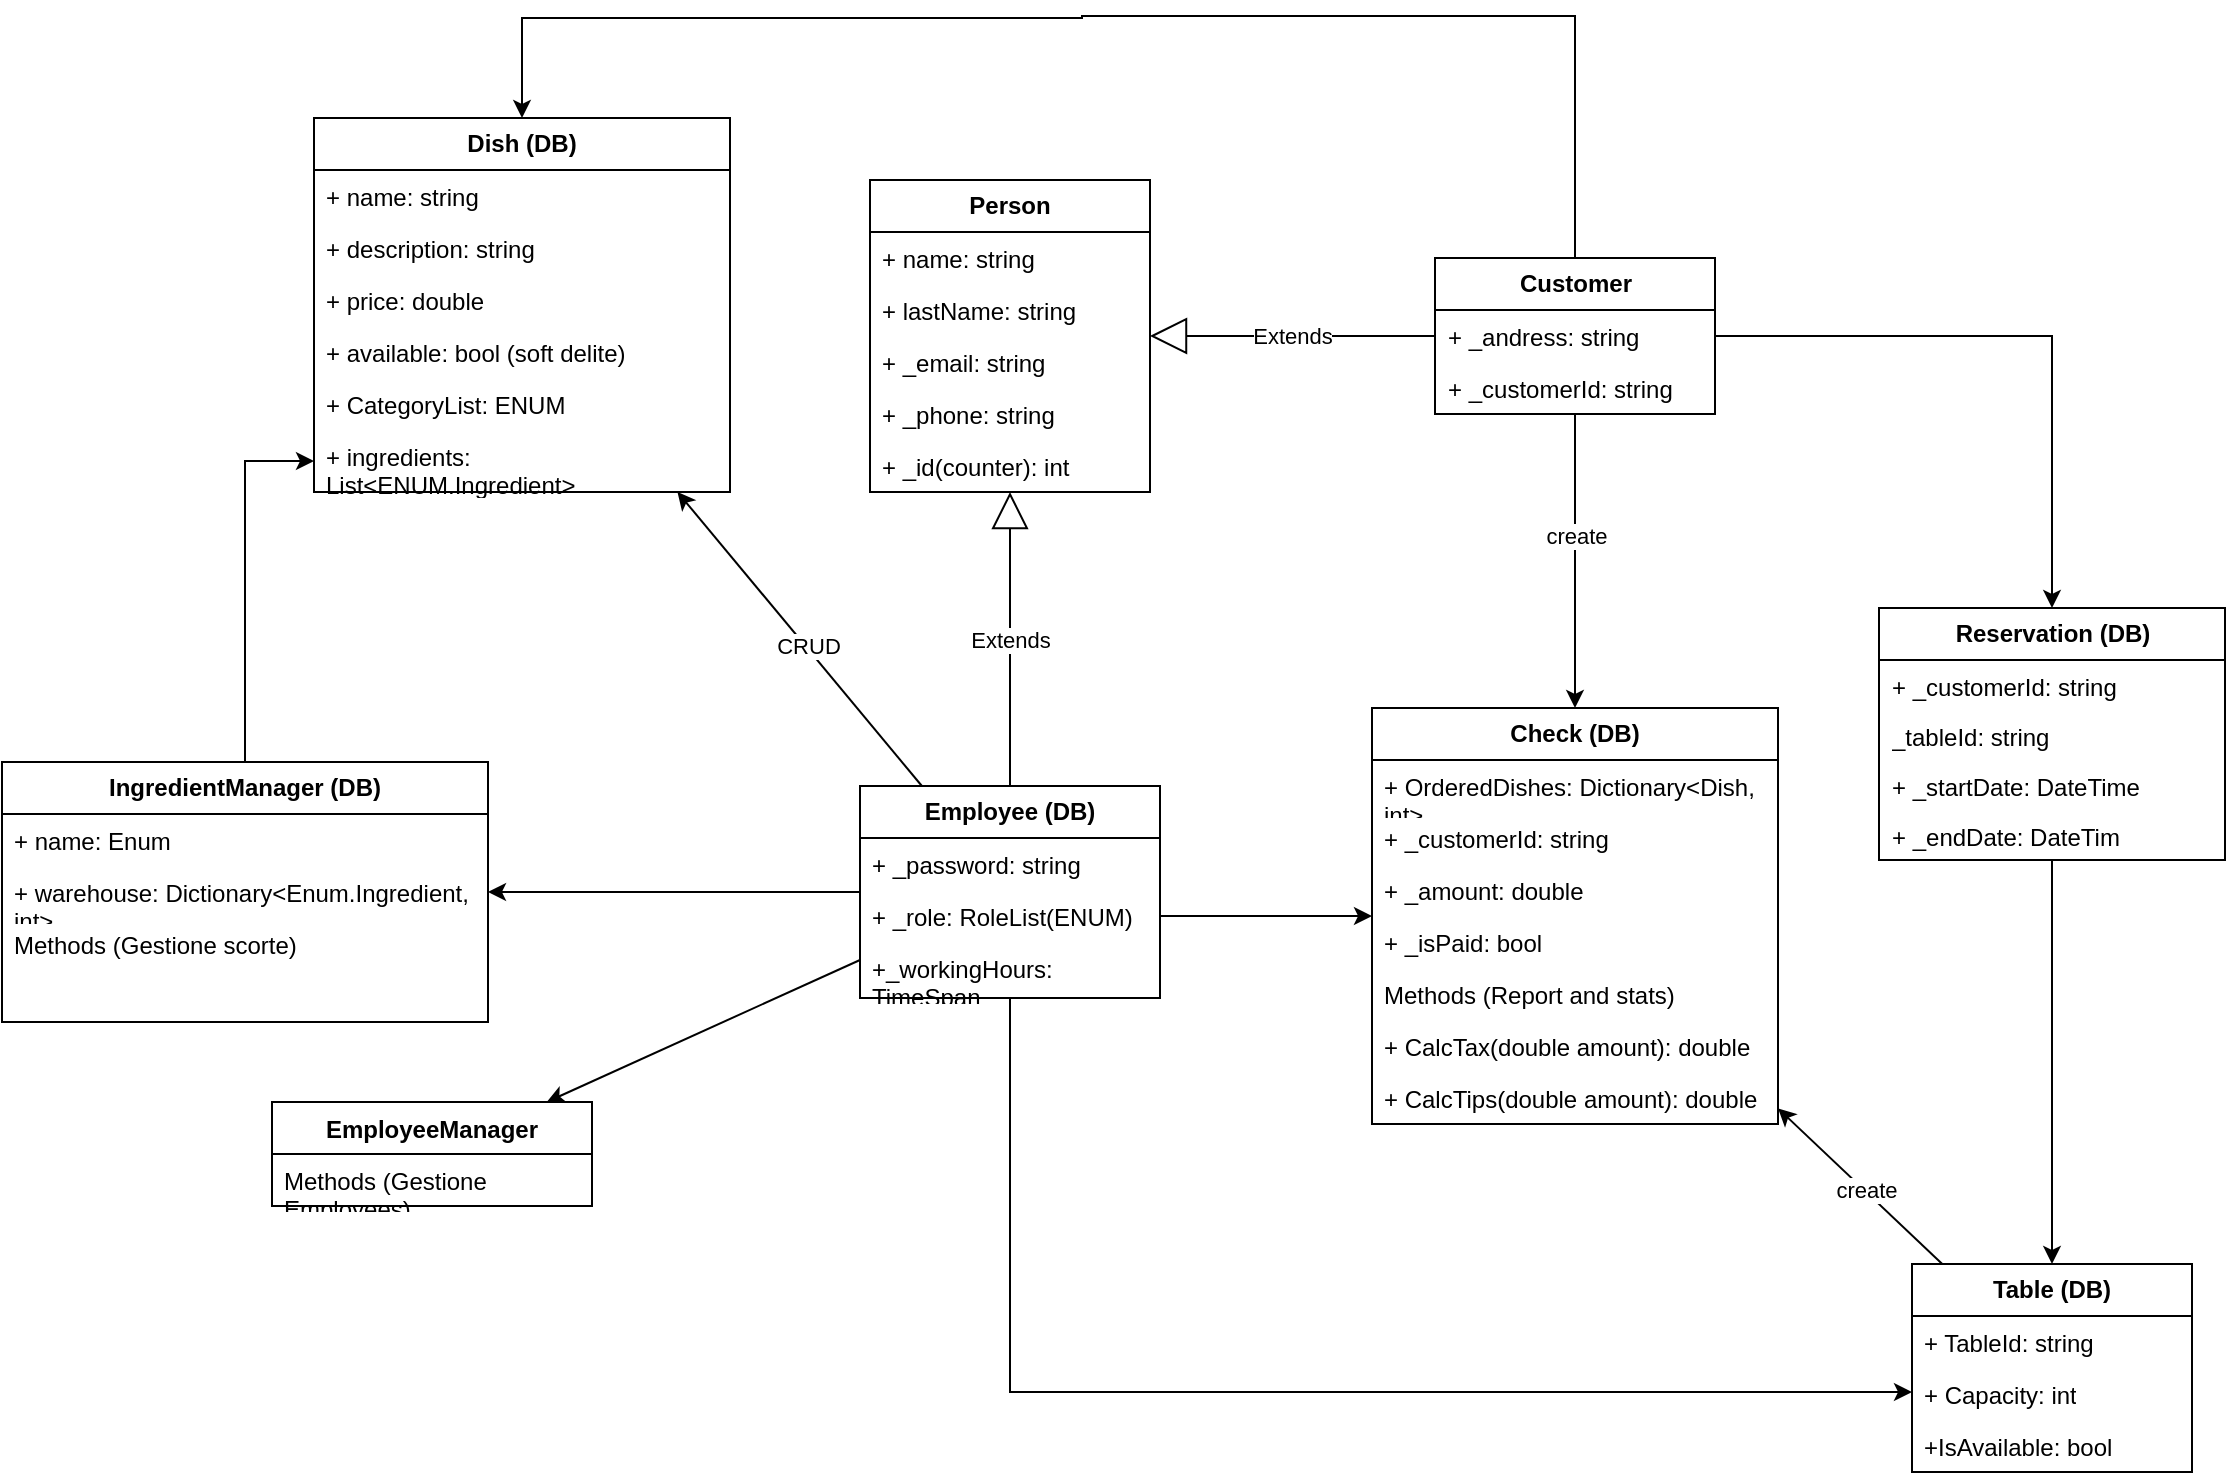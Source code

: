 <mxfile version="22.0.6" type="device">
  <diagram name="Page-1" id="QMnpKY_nUgWbdzZ4fcwU">
    <mxGraphModel dx="1486" dy="792" grid="0" gridSize="10" guides="1" tooltips="1" connect="1" arrows="1" fold="1" page="1" pageScale="1" pageWidth="1654" pageHeight="1169" math="0" shadow="0">
      <root>
        <mxCell id="0" />
        <mxCell id="1" parent="0" />
        <mxCell id="9gpGC4CJjmBjQRVp-zge-5" value="&lt;b&gt;Person&lt;/b&gt;" style="swimlane;fontStyle=0;childLayout=stackLayout;horizontal=1;startSize=26;fillColor=none;horizontalStack=0;resizeParent=1;resizeParentMax=0;resizeLast=0;collapsible=1;marginBottom=0;whiteSpace=wrap;html=1;" parent="1" vertex="1">
          <mxGeometry x="684" y="301" width="140" height="156" as="geometry" />
        </mxCell>
        <mxCell id="9gpGC4CJjmBjQRVp-zge-6" value="+ name: string" style="text;strokeColor=none;fillColor=none;align=left;verticalAlign=top;spacingLeft=4;spacingRight=4;overflow=hidden;rotatable=0;points=[[0,0.5],[1,0.5]];portConstraint=eastwest;whiteSpace=wrap;html=1;" parent="9gpGC4CJjmBjQRVp-zge-5" vertex="1">
          <mxGeometry y="26" width="140" height="26" as="geometry" />
        </mxCell>
        <mxCell id="9gpGC4CJjmBjQRVp-zge-13" value="+ lastName: string" style="text;strokeColor=none;fillColor=none;align=left;verticalAlign=top;spacingLeft=4;spacingRight=4;overflow=hidden;rotatable=0;points=[[0,0.5],[1,0.5]];portConstraint=eastwest;whiteSpace=wrap;html=1;" parent="9gpGC4CJjmBjQRVp-zge-5" vertex="1">
          <mxGeometry y="52" width="140" height="26" as="geometry" />
        </mxCell>
        <mxCell id="9gpGC4CJjmBjQRVp-zge-7" value="+ _email: string" style="text;strokeColor=none;fillColor=none;align=left;verticalAlign=top;spacingLeft=4;spacingRight=4;overflow=hidden;rotatable=0;points=[[0,0.5],[1,0.5]];portConstraint=eastwest;whiteSpace=wrap;html=1;" parent="9gpGC4CJjmBjQRVp-zge-5" vertex="1">
          <mxGeometry y="78" width="140" height="26" as="geometry" />
        </mxCell>
        <mxCell id="9gpGC4CJjmBjQRVp-zge-8" value="+ _phone: string" style="text;strokeColor=none;fillColor=none;align=left;verticalAlign=top;spacingLeft=4;spacingRight=4;overflow=hidden;rotatable=0;points=[[0,0.5],[1,0.5]];portConstraint=eastwest;whiteSpace=wrap;html=1;" parent="9gpGC4CJjmBjQRVp-zge-5" vertex="1">
          <mxGeometry y="104" width="140" height="26" as="geometry" />
        </mxCell>
        <mxCell id="YacbXNfmR49tajV6Oktm-11" value="+ _id(counter): int" style="text;strokeColor=none;fillColor=none;align=left;verticalAlign=top;spacingLeft=4;spacingRight=4;overflow=hidden;rotatable=0;points=[[0,0.5],[1,0.5]];portConstraint=eastwest;whiteSpace=wrap;html=1;" parent="9gpGC4CJjmBjQRVp-zge-5" vertex="1">
          <mxGeometry y="130" width="140" height="26" as="geometry" />
        </mxCell>
        <mxCell id="gMA8jWBDo5knQY557vL3-12" style="rounded=0;orthogonalLoop=1;jettySize=auto;html=1;" parent="1" source="9gpGC4CJjmBjQRVp-zge-9" target="9gpGC4CJjmBjQRVp-zge-70" edge="1">
          <mxGeometry relative="1" as="geometry" />
        </mxCell>
        <mxCell id="gMA8jWBDo5knQY557vL3-13" value="CRUD" style="edgeLabel;html=1;align=center;verticalAlign=middle;resizable=0;points=[];" parent="gMA8jWBDo5knQY557vL3-12" vertex="1" connectable="0">
          <mxGeometry x="-0.048" y="-1" relative="1" as="geometry">
            <mxPoint as="offset" />
          </mxGeometry>
        </mxCell>
        <mxCell id="gMA8jWBDo5knQY557vL3-41" style="rounded=0;orthogonalLoop=1;jettySize=auto;html=1;" parent="1" source="9gpGC4CJjmBjQRVp-zge-9" target="ac5Oy0qzjt6PamUdByvo-19" edge="1">
          <mxGeometry relative="1" as="geometry" />
        </mxCell>
        <mxCell id="dwK1PaEnIPrI9FGavNex-4" style="edgeStyle=orthogonalEdgeStyle;rounded=0;orthogonalLoop=1;jettySize=auto;html=1;" parent="1" source="9gpGC4CJjmBjQRVp-zge-9" target="9gpGC4CJjmBjQRVp-zge-81" edge="1">
          <mxGeometry relative="1" as="geometry" />
        </mxCell>
        <mxCell id="MDH7bVSY1zVnHAY0uRz7-16" style="edgeStyle=orthogonalEdgeStyle;rounded=0;orthogonalLoop=1;jettySize=auto;html=1;" edge="1" parent="1" source="9gpGC4CJjmBjQRVp-zge-9" target="9gpGC4CJjmBjQRVp-zge-31">
          <mxGeometry relative="1" as="geometry">
            <Array as="points">
              <mxPoint x="754" y="907" />
            </Array>
          </mxGeometry>
        </mxCell>
        <mxCell id="9gpGC4CJjmBjQRVp-zge-9" value="&lt;b&gt;Employee (DB)&lt;/b&gt;" style="swimlane;fontStyle=0;childLayout=stackLayout;horizontal=1;startSize=26;fillColor=none;horizontalStack=0;resizeParent=1;resizeParentMax=0;resizeLast=0;collapsible=1;marginBottom=0;whiteSpace=wrap;html=1;" parent="1" vertex="1">
          <mxGeometry x="679" y="604" width="150" height="106" as="geometry" />
        </mxCell>
        <mxCell id="9gpGC4CJjmBjQRVp-zge-11" value="+ _password: string" style="text;strokeColor=none;fillColor=none;align=left;verticalAlign=top;spacingLeft=4;spacingRight=4;overflow=hidden;rotatable=0;points=[[0,0.5],[1,0.5]];portConstraint=eastwest;whiteSpace=wrap;html=1;" parent="9gpGC4CJjmBjQRVp-zge-9" vertex="1">
          <mxGeometry y="26" width="150" height="26" as="geometry" />
        </mxCell>
        <mxCell id="9gpGC4CJjmBjQRVp-zge-23" value="+ _role: RoleList(ENUM)" style="text;strokeColor=none;fillColor=none;align=left;verticalAlign=top;spacingLeft=4;spacingRight=4;overflow=hidden;rotatable=0;points=[[0,0.5],[1,0.5]];portConstraint=eastwest;whiteSpace=wrap;html=1;" parent="9gpGC4CJjmBjQRVp-zge-9" vertex="1">
          <mxGeometry y="52" width="150" height="26" as="geometry" />
        </mxCell>
        <mxCell id="9gpGC4CJjmBjQRVp-zge-12" value="+_workingHours: TimeSpan" style="text;strokeColor=none;fillColor=none;align=left;verticalAlign=top;spacingLeft=4;spacingRight=4;overflow=hidden;rotatable=0;points=[[0,0.5],[1,0.5]];portConstraint=eastwest;whiteSpace=wrap;html=1;" parent="9gpGC4CJjmBjQRVp-zge-9" vertex="1">
          <mxGeometry y="78" width="150" height="28" as="geometry" />
        </mxCell>
        <mxCell id="gMA8jWBDo5knQY557vL3-11" style="edgeStyle=orthogonalEdgeStyle;rounded=0;orthogonalLoop=1;jettySize=auto;html=1;entryX=0.5;entryY=0;entryDx=0;entryDy=0;" parent="1" source="9gpGC4CJjmBjQRVp-zge-17" target="9gpGC4CJjmBjQRVp-zge-24" edge="1">
          <mxGeometry relative="1" as="geometry" />
        </mxCell>
        <mxCell id="YacbXNfmR49tajV6Oktm-7" style="edgeStyle=orthogonalEdgeStyle;rounded=0;orthogonalLoop=1;jettySize=auto;html=1;" parent="1" source="9gpGC4CJjmBjQRVp-zge-17" target="9gpGC4CJjmBjQRVp-zge-56" edge="1">
          <mxGeometry relative="1" as="geometry" />
        </mxCell>
        <mxCell id="YacbXNfmR49tajV6Oktm-10" value="create" style="edgeLabel;html=1;align=center;verticalAlign=middle;resizable=0;points=[];" parent="YacbXNfmR49tajV6Oktm-7" vertex="1" connectable="0">
          <mxGeometry x="-0.179" relative="1" as="geometry">
            <mxPoint as="offset" />
          </mxGeometry>
        </mxCell>
        <mxCell id="MDH7bVSY1zVnHAY0uRz7-17" style="edgeStyle=orthogonalEdgeStyle;rounded=0;orthogonalLoop=1;jettySize=auto;html=1;" edge="1" parent="1" source="9gpGC4CJjmBjQRVp-zge-17" target="9gpGC4CJjmBjQRVp-zge-70">
          <mxGeometry relative="1" as="geometry">
            <Array as="points">
              <mxPoint x="1037" y="219" />
              <mxPoint x="790" y="219" />
              <mxPoint x="790" y="220" />
              <mxPoint x="510" y="220" />
            </Array>
          </mxGeometry>
        </mxCell>
        <mxCell id="9gpGC4CJjmBjQRVp-zge-17" value="&lt;b&gt;Customer&lt;/b&gt;" style="swimlane;fontStyle=0;childLayout=stackLayout;horizontal=1;startSize=26;fillColor=none;horizontalStack=0;resizeParent=1;resizeParentMax=0;resizeLast=0;collapsible=1;marginBottom=0;whiteSpace=wrap;html=1;" parent="1" vertex="1">
          <mxGeometry x="966.5" y="340" width="140" height="78" as="geometry" />
        </mxCell>
        <mxCell id="9gpGC4CJjmBjQRVp-zge-18" value="+ _andress: string" style="text;strokeColor=none;fillColor=none;align=left;verticalAlign=top;spacingLeft=4;spacingRight=4;overflow=hidden;rotatable=0;points=[[0,0.5],[1,0.5]];portConstraint=eastwest;whiteSpace=wrap;html=1;" parent="9gpGC4CJjmBjQRVp-zge-17" vertex="1">
          <mxGeometry y="26" width="140" height="26" as="geometry" />
        </mxCell>
        <mxCell id="MDH7bVSY1zVnHAY0uRz7-10" value="+ _customerId: string" style="text;strokeColor=none;fillColor=none;align=left;verticalAlign=top;spacingLeft=4;spacingRight=4;overflow=hidden;rotatable=0;points=[[0,0.5],[1,0.5]];portConstraint=eastwest;whiteSpace=wrap;html=1;" vertex="1" parent="9gpGC4CJjmBjQRVp-zge-17">
          <mxGeometry y="52" width="140" height="26" as="geometry" />
        </mxCell>
        <mxCell id="gMA8jWBDo5knQY557vL3-33" style="edgeStyle=orthogonalEdgeStyle;rounded=0;orthogonalLoop=1;jettySize=auto;html=1;" parent="1" source="9gpGC4CJjmBjQRVp-zge-24" target="9gpGC4CJjmBjQRVp-zge-31" edge="1">
          <mxGeometry relative="1" as="geometry" />
        </mxCell>
        <mxCell id="9gpGC4CJjmBjQRVp-zge-24" value="&lt;b&gt;Reservation (DB)&lt;/b&gt;" style="swimlane;fontStyle=0;childLayout=stackLayout;horizontal=1;startSize=26;fillColor=none;horizontalStack=0;resizeParent=1;resizeParentMax=0;resizeLast=0;collapsible=1;marginBottom=0;whiteSpace=wrap;html=1;" parent="1" vertex="1">
          <mxGeometry x="1188.5" y="515" width="173" height="126" as="geometry" />
        </mxCell>
        <mxCell id="9gpGC4CJjmBjQRVp-zge-27" value="+ _customerId: string" style="text;strokeColor=none;fillColor=none;align=left;verticalAlign=top;spacingLeft=4;spacingRight=4;overflow=hidden;rotatable=0;points=[[0,0.5],[1,0.5]];portConstraint=eastwest;whiteSpace=wrap;html=1;" parent="9gpGC4CJjmBjQRVp-zge-24" vertex="1">
          <mxGeometry y="26" width="173" height="25" as="geometry" />
        </mxCell>
        <mxCell id="9gpGC4CJjmBjQRVp-zge-29" value="_tableId: string" style="text;strokeColor=none;fillColor=none;align=left;verticalAlign=top;spacingLeft=4;spacingRight=4;overflow=hidden;rotatable=0;points=[[0,0.5],[1,0.5]];portConstraint=eastwest;whiteSpace=wrap;html=1;" parent="9gpGC4CJjmBjQRVp-zge-24" vertex="1">
          <mxGeometry y="51" width="173" height="25" as="geometry" />
        </mxCell>
        <mxCell id="9gpGC4CJjmBjQRVp-zge-28" value="+ _startDate: DateTime" style="text;strokeColor=none;fillColor=none;align=left;verticalAlign=top;spacingLeft=4;spacingRight=4;overflow=hidden;rotatable=0;points=[[0,0.5],[1,0.5]];portConstraint=eastwest;whiteSpace=wrap;html=1;" parent="9gpGC4CJjmBjQRVp-zge-24" vertex="1">
          <mxGeometry y="76" width="173" height="25" as="geometry" />
        </mxCell>
        <mxCell id="9gpGC4CJjmBjQRVp-zge-30" value="+ _endDate: DateTim" style="text;strokeColor=none;fillColor=none;align=left;verticalAlign=top;spacingLeft=4;spacingRight=4;overflow=hidden;rotatable=0;points=[[0,0.5],[1,0.5]];portConstraint=eastwest;whiteSpace=wrap;html=1;" parent="9gpGC4CJjmBjQRVp-zge-24" vertex="1">
          <mxGeometry y="101" width="173" height="25" as="geometry" />
        </mxCell>
        <mxCell id="YacbXNfmR49tajV6Oktm-5" style="rounded=0;orthogonalLoop=1;jettySize=auto;html=1;" parent="1" source="9gpGC4CJjmBjQRVp-zge-31" target="9gpGC4CJjmBjQRVp-zge-56" edge="1">
          <mxGeometry relative="1" as="geometry" />
        </mxCell>
        <mxCell id="YacbXNfmR49tajV6Oktm-9" value="create" style="edgeLabel;html=1;align=center;verticalAlign=middle;resizable=0;points=[];" parent="YacbXNfmR49tajV6Oktm-5" vertex="1" connectable="0">
          <mxGeometry x="-0.05" relative="1" as="geometry">
            <mxPoint as="offset" />
          </mxGeometry>
        </mxCell>
        <mxCell id="9gpGC4CJjmBjQRVp-zge-31" value="&lt;b&gt;Table (DB)&lt;/b&gt;" style="swimlane;fontStyle=0;childLayout=stackLayout;horizontal=1;startSize=26;fillColor=none;horizontalStack=0;resizeParent=1;resizeParentMax=0;resizeLast=0;collapsible=1;marginBottom=0;whiteSpace=wrap;html=1;" parent="1" vertex="1">
          <mxGeometry x="1205" y="843" width="140" height="104" as="geometry" />
        </mxCell>
        <mxCell id="YacbXNfmR49tajV6Oktm-13" value="+ TableId: string" style="text;strokeColor=none;fillColor=none;align=left;verticalAlign=top;spacingLeft=4;spacingRight=4;overflow=hidden;rotatable=0;points=[[0,0.5],[1,0.5]];portConstraint=eastwest;whiteSpace=wrap;html=1;" parent="9gpGC4CJjmBjQRVp-zge-31" vertex="1">
          <mxGeometry y="26" width="140" height="26" as="geometry" />
        </mxCell>
        <mxCell id="YacbXNfmR49tajV6Oktm-14" value="+ Capacity: int" style="text;strokeColor=none;fillColor=none;align=left;verticalAlign=top;spacingLeft=4;spacingRight=4;overflow=hidden;rotatable=0;points=[[0,0.5],[1,0.5]];portConstraint=eastwest;whiteSpace=wrap;html=1;" parent="9gpGC4CJjmBjQRVp-zge-31" vertex="1">
          <mxGeometry y="52" width="140" height="26" as="geometry" />
        </mxCell>
        <mxCell id="MDH7bVSY1zVnHAY0uRz7-1" value="+IsAvailable: bool" style="text;strokeColor=none;fillColor=none;align=left;verticalAlign=top;spacingLeft=4;spacingRight=4;overflow=hidden;rotatable=0;points=[[0,0.5],[1,0.5]];portConstraint=eastwest;whiteSpace=wrap;html=1;" vertex="1" parent="9gpGC4CJjmBjQRVp-zge-31">
          <mxGeometry y="78" width="140" height="26" as="geometry" />
        </mxCell>
        <mxCell id="9gpGC4CJjmBjQRVp-zge-56" value="&lt;b&gt;Check (DB)&lt;/b&gt;" style="swimlane;fontStyle=0;childLayout=stackLayout;horizontal=1;startSize=26;fillColor=none;horizontalStack=0;resizeParent=1;resizeParentMax=0;resizeLast=0;collapsible=1;marginBottom=0;whiteSpace=wrap;html=1;" parent="1" vertex="1">
          <mxGeometry x="935" y="565" width="203" height="208" as="geometry" />
        </mxCell>
        <mxCell id="YacbXNfmR49tajV6Oktm-2" value="+ OrderedDishes: Dictionary&amp;lt;Dish, int&amp;gt;" style="text;strokeColor=none;fillColor=none;align=left;verticalAlign=top;spacingLeft=4;spacingRight=4;overflow=hidden;rotatable=0;points=[[0,0.5],[1,0.5]];portConstraint=eastwest;whiteSpace=wrap;html=1;" parent="9gpGC4CJjmBjQRVp-zge-56" vertex="1">
          <mxGeometry y="26" width="203" height="26" as="geometry" />
        </mxCell>
        <mxCell id="MDH7bVSY1zVnHAY0uRz7-9" value="+ _customerId: string" style="text;strokeColor=none;fillColor=none;align=left;verticalAlign=top;spacingLeft=4;spacingRight=4;overflow=hidden;rotatable=0;points=[[0,0.5],[1,0.5]];portConstraint=eastwest;whiteSpace=wrap;html=1;" vertex="1" parent="9gpGC4CJjmBjQRVp-zge-56">
          <mxGeometry y="52" width="203" height="26" as="geometry" />
        </mxCell>
        <mxCell id="MDH7bVSY1zVnHAY0uRz7-8" value="+ _amount: double" style="text;strokeColor=none;fillColor=none;align=left;verticalAlign=top;spacingLeft=4;spacingRight=4;overflow=hidden;rotatable=0;points=[[0,0.5],[1,0.5]];portConstraint=eastwest;whiteSpace=wrap;html=1;" vertex="1" parent="9gpGC4CJjmBjQRVp-zge-56">
          <mxGeometry y="78" width="203" height="26" as="geometry" />
        </mxCell>
        <mxCell id="MDH7bVSY1zVnHAY0uRz7-7" value="+ _isPaid: bool" style="text;strokeColor=none;fillColor=none;align=left;verticalAlign=top;spacingLeft=4;spacingRight=4;overflow=hidden;rotatable=0;points=[[0,0.5],[1,0.5]];portConstraint=eastwest;whiteSpace=wrap;html=1;" vertex="1" parent="9gpGC4CJjmBjQRVp-zge-56">
          <mxGeometry y="104" width="203" height="26" as="geometry" />
        </mxCell>
        <mxCell id="dwK1PaEnIPrI9FGavNex-1" value="Methods (Report and stats)" style="text;strokeColor=none;fillColor=none;align=left;verticalAlign=top;spacingLeft=4;spacingRight=4;overflow=hidden;rotatable=0;points=[[0,0.5],[1,0.5]];portConstraint=eastwest;whiteSpace=wrap;html=1;" parent="9gpGC4CJjmBjQRVp-zge-56" vertex="1">
          <mxGeometry y="130" width="203" height="26" as="geometry" />
        </mxCell>
        <mxCell id="dwK1PaEnIPrI9FGavNex-2" value="+ CalcTax(double amount): double" style="text;strokeColor=none;fillColor=none;align=left;verticalAlign=top;spacingLeft=4;spacingRight=4;overflow=hidden;rotatable=0;points=[[0,0.5],[1,0.5]];portConstraint=eastwest;whiteSpace=wrap;html=1;" parent="9gpGC4CJjmBjQRVp-zge-56" vertex="1">
          <mxGeometry y="156" width="203" height="26" as="geometry" />
        </mxCell>
        <mxCell id="MDH7bVSY1zVnHAY0uRz7-6" value="+ CalcTips(double amount): double" style="text;strokeColor=none;fillColor=none;align=left;verticalAlign=top;spacingLeft=4;spacingRight=4;overflow=hidden;rotatable=0;points=[[0,0.5],[1,0.5]];portConstraint=eastwest;whiteSpace=wrap;html=1;" vertex="1" parent="9gpGC4CJjmBjQRVp-zge-56">
          <mxGeometry y="182" width="203" height="26" as="geometry" />
        </mxCell>
        <mxCell id="9gpGC4CJjmBjQRVp-zge-70" value="&lt;b&gt;Dish (DB)&lt;/b&gt;" style="swimlane;fontStyle=0;childLayout=stackLayout;horizontal=1;startSize=26;fillColor=none;horizontalStack=0;resizeParent=1;resizeParentMax=0;resizeLast=0;collapsible=1;marginBottom=0;whiteSpace=wrap;html=1;" parent="1" vertex="1">
          <mxGeometry x="406" y="270" width="208" height="187" as="geometry" />
        </mxCell>
        <mxCell id="9gpGC4CJjmBjQRVp-zge-72" value="+ name: string" style="text;strokeColor=none;fillColor=none;align=left;verticalAlign=top;spacingLeft=4;spacingRight=4;overflow=hidden;rotatable=0;points=[[0,0.5],[1,0.5]];portConstraint=eastwest;whiteSpace=wrap;html=1;" parent="9gpGC4CJjmBjQRVp-zge-70" vertex="1">
          <mxGeometry y="26" width="208" height="26" as="geometry" />
        </mxCell>
        <mxCell id="9gpGC4CJjmBjQRVp-zge-73" value="+ description: string" style="text;strokeColor=none;fillColor=none;align=left;verticalAlign=top;spacingLeft=4;spacingRight=4;overflow=hidden;rotatable=0;points=[[0,0.5],[1,0.5]];portConstraint=eastwest;whiteSpace=wrap;html=1;" parent="9gpGC4CJjmBjQRVp-zge-70" vertex="1">
          <mxGeometry y="52" width="208" height="26" as="geometry" />
        </mxCell>
        <mxCell id="9gpGC4CJjmBjQRVp-zge-79" value="+ price: double" style="text;strokeColor=none;fillColor=none;align=left;verticalAlign=top;spacingLeft=4;spacingRight=4;overflow=hidden;rotatable=0;points=[[0,0.5],[1,0.5]];portConstraint=eastwest;whiteSpace=wrap;html=1;" parent="9gpGC4CJjmBjQRVp-zge-70" vertex="1">
          <mxGeometry y="78" width="208" height="26" as="geometry" />
        </mxCell>
        <mxCell id="9gpGC4CJjmBjQRVp-zge-78" value="+ available: bool (soft delite)" style="text;strokeColor=none;fillColor=none;align=left;verticalAlign=top;spacingLeft=4;spacingRight=4;overflow=hidden;rotatable=0;points=[[0,0.5],[1,0.5]];portConstraint=eastwest;whiteSpace=wrap;html=1;" parent="9gpGC4CJjmBjQRVp-zge-70" vertex="1">
          <mxGeometry y="104" width="208" height="26" as="geometry" />
        </mxCell>
        <mxCell id="9gpGC4CJjmBjQRVp-zge-77" value="+ CategoryList: ENUM" style="text;strokeColor=none;fillColor=none;align=left;verticalAlign=top;spacingLeft=4;spacingRight=4;overflow=hidden;rotatable=0;points=[[0,0.5],[1,0.5]];portConstraint=eastwest;whiteSpace=wrap;html=1;" parent="9gpGC4CJjmBjQRVp-zge-70" vertex="1">
          <mxGeometry y="130" width="208" height="26" as="geometry" />
        </mxCell>
        <mxCell id="9gpGC4CJjmBjQRVp-zge-80" value="+ ingredients: List&amp;lt;ENUM.Ingredient&amp;gt;" style="text;strokeColor=none;fillColor=none;align=left;verticalAlign=top;spacingLeft=4;spacingRight=4;overflow=hidden;rotatable=0;points=[[0,0.5],[1,0.5]];portConstraint=eastwest;whiteSpace=wrap;html=1;" parent="9gpGC4CJjmBjQRVp-zge-70" vertex="1">
          <mxGeometry y="156" width="208" height="31" as="geometry" />
        </mxCell>
        <mxCell id="gMA8jWBDo5knQY557vL3-39" style="edgeStyle=orthogonalEdgeStyle;rounded=0;orthogonalLoop=1;jettySize=auto;html=1;" parent="1" source="9gpGC4CJjmBjQRVp-zge-81" target="9gpGC4CJjmBjQRVp-zge-80" edge="1">
          <mxGeometry relative="1" as="geometry" />
        </mxCell>
        <mxCell id="9gpGC4CJjmBjQRVp-zge-81" value="&lt;b&gt;IngredientManager (DB)&lt;br&gt;&lt;/b&gt;" style="swimlane;fontStyle=0;childLayout=stackLayout;horizontal=1;startSize=26;fillColor=none;horizontalStack=0;resizeParent=1;resizeParentMax=0;resizeLast=0;collapsible=1;marginBottom=0;whiteSpace=wrap;html=1;" parent="1" vertex="1">
          <mxGeometry x="250" y="592" width="243" height="130" as="geometry" />
        </mxCell>
        <mxCell id="9gpGC4CJjmBjQRVp-zge-82" value="+ name: Enum" style="text;strokeColor=none;fillColor=none;align=left;verticalAlign=top;spacingLeft=4;spacingRight=4;overflow=hidden;rotatable=0;points=[[0,0.5],[1,0.5]];portConstraint=eastwest;whiteSpace=wrap;html=1;" parent="9gpGC4CJjmBjQRVp-zge-81" vertex="1">
          <mxGeometry y="26" width="243" height="26" as="geometry" />
        </mxCell>
        <mxCell id="9gpGC4CJjmBjQRVp-zge-83" value="+ warehouse: Dictionary&amp;lt;Enum.Ingredient, int&amp;gt;" style="text;strokeColor=none;fillColor=none;align=left;verticalAlign=top;spacingLeft=4;spacingRight=4;overflow=hidden;rotatable=0;points=[[0,0.5],[1,0.5]];portConstraint=eastwest;whiteSpace=wrap;html=1;" parent="9gpGC4CJjmBjQRVp-zge-81" vertex="1">
          <mxGeometry y="52" width="243" height="26" as="geometry" />
        </mxCell>
        <mxCell id="dwK1PaEnIPrI9FGavNex-3" value="Methods (Gestione scorte)" style="text;strokeColor=none;fillColor=none;align=left;verticalAlign=top;spacingLeft=4;spacingRight=4;overflow=hidden;rotatable=0;points=[[0,0.5],[1,0.5]];portConstraint=eastwest;whiteSpace=wrap;html=1;" parent="9gpGC4CJjmBjQRVp-zge-81" vertex="1">
          <mxGeometry y="78" width="243" height="26" as="geometry" />
        </mxCell>
        <mxCell id="YacbXNfmR49tajV6Oktm-12" style="text;strokeColor=none;fillColor=none;align=left;verticalAlign=top;spacingLeft=4;spacingRight=4;overflow=hidden;rotatable=0;points=[[0,0.5],[1,0.5]];portConstraint=eastwest;whiteSpace=wrap;html=1;" parent="9gpGC4CJjmBjQRVp-zge-81" vertex="1">
          <mxGeometry y="104" width="243" height="26" as="geometry" />
        </mxCell>
        <mxCell id="ac5Oy0qzjt6PamUdByvo-19" value="EmployeeManager" style="swimlane;fontStyle=1;align=center;verticalAlign=top;childLayout=stackLayout;horizontal=1;startSize=26;horizontalStack=0;resizeParent=1;resizeParentMax=0;resizeLast=0;collapsible=1;marginBottom=0;whiteSpace=wrap;html=1;" parent="1" vertex="1">
          <mxGeometry x="385" y="762" width="160" height="52" as="geometry" />
        </mxCell>
        <mxCell id="ac5Oy0qzjt6PamUdByvo-22" value="Methods (Gestione Employees)" style="text;strokeColor=none;fillColor=none;align=left;verticalAlign=top;spacingLeft=4;spacingRight=4;overflow=hidden;rotatable=0;points=[[0,0.5],[1,0.5]];portConstraint=eastwest;whiteSpace=wrap;html=1;" parent="ac5Oy0qzjt6PamUdByvo-19" vertex="1">
          <mxGeometry y="26" width="160" height="26" as="geometry" />
        </mxCell>
        <mxCell id="gMA8jWBDo5knQY557vL3-6" value="Extends" style="endArrow=block;endSize=16;endFill=0;html=1;rounded=0;exitX=0.5;exitY=0;exitDx=0;exitDy=0;" parent="1" source="9gpGC4CJjmBjQRVp-zge-9" target="9gpGC4CJjmBjQRVp-zge-5" edge="1">
          <mxGeometry width="160" relative="1" as="geometry">
            <mxPoint x="513" y="350" as="sourcePoint" />
            <mxPoint x="673" y="350" as="targetPoint" />
          </mxGeometry>
        </mxCell>
        <mxCell id="YacbXNfmR49tajV6Oktm-8" style="edgeStyle=orthogonalEdgeStyle;rounded=0;orthogonalLoop=1;jettySize=auto;html=1;" parent="1" source="9gpGC4CJjmBjQRVp-zge-23" target="9gpGC4CJjmBjQRVp-zge-56" edge="1">
          <mxGeometry relative="1" as="geometry" />
        </mxCell>
        <mxCell id="MDH7bVSY1zVnHAY0uRz7-11" value="Extends" style="endArrow=block;endSize=16;endFill=0;html=1;rounded=0;" edge="1" parent="1" source="9gpGC4CJjmBjQRVp-zge-17" target="9gpGC4CJjmBjQRVp-zge-5">
          <mxGeometry width="160" relative="1" as="geometry">
            <mxPoint x="812" y="490" as="sourcePoint" />
            <mxPoint x="972" y="490" as="targetPoint" />
          </mxGeometry>
        </mxCell>
      </root>
    </mxGraphModel>
  </diagram>
</mxfile>
